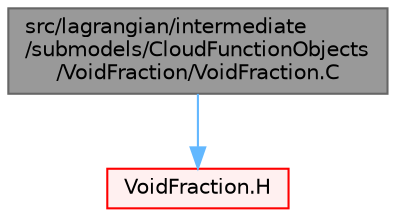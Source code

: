 digraph "src/lagrangian/intermediate/submodels/CloudFunctionObjects/VoidFraction/VoidFraction.C"
{
 // LATEX_PDF_SIZE
  bgcolor="transparent";
  edge [fontname=Helvetica,fontsize=10,labelfontname=Helvetica,labelfontsize=10];
  node [fontname=Helvetica,fontsize=10,shape=box,height=0.2,width=0.4];
  Node1 [id="Node000001",label="src/lagrangian/intermediate\l/submodels/CloudFunctionObjects\l/VoidFraction/VoidFraction.C",height=0.2,width=0.4,color="gray40", fillcolor="grey60", style="filled", fontcolor="black",tooltip=" "];
  Node1 -> Node2 [id="edge1_Node000001_Node000002",color="steelblue1",style="solid",tooltip=" "];
  Node2 [id="Node000002",label="VoidFraction.H",height=0.2,width=0.4,color="red", fillcolor="#FFF0F0", style="filled",URL="$VoidFraction_8H.html",tooltip=" "];
}
